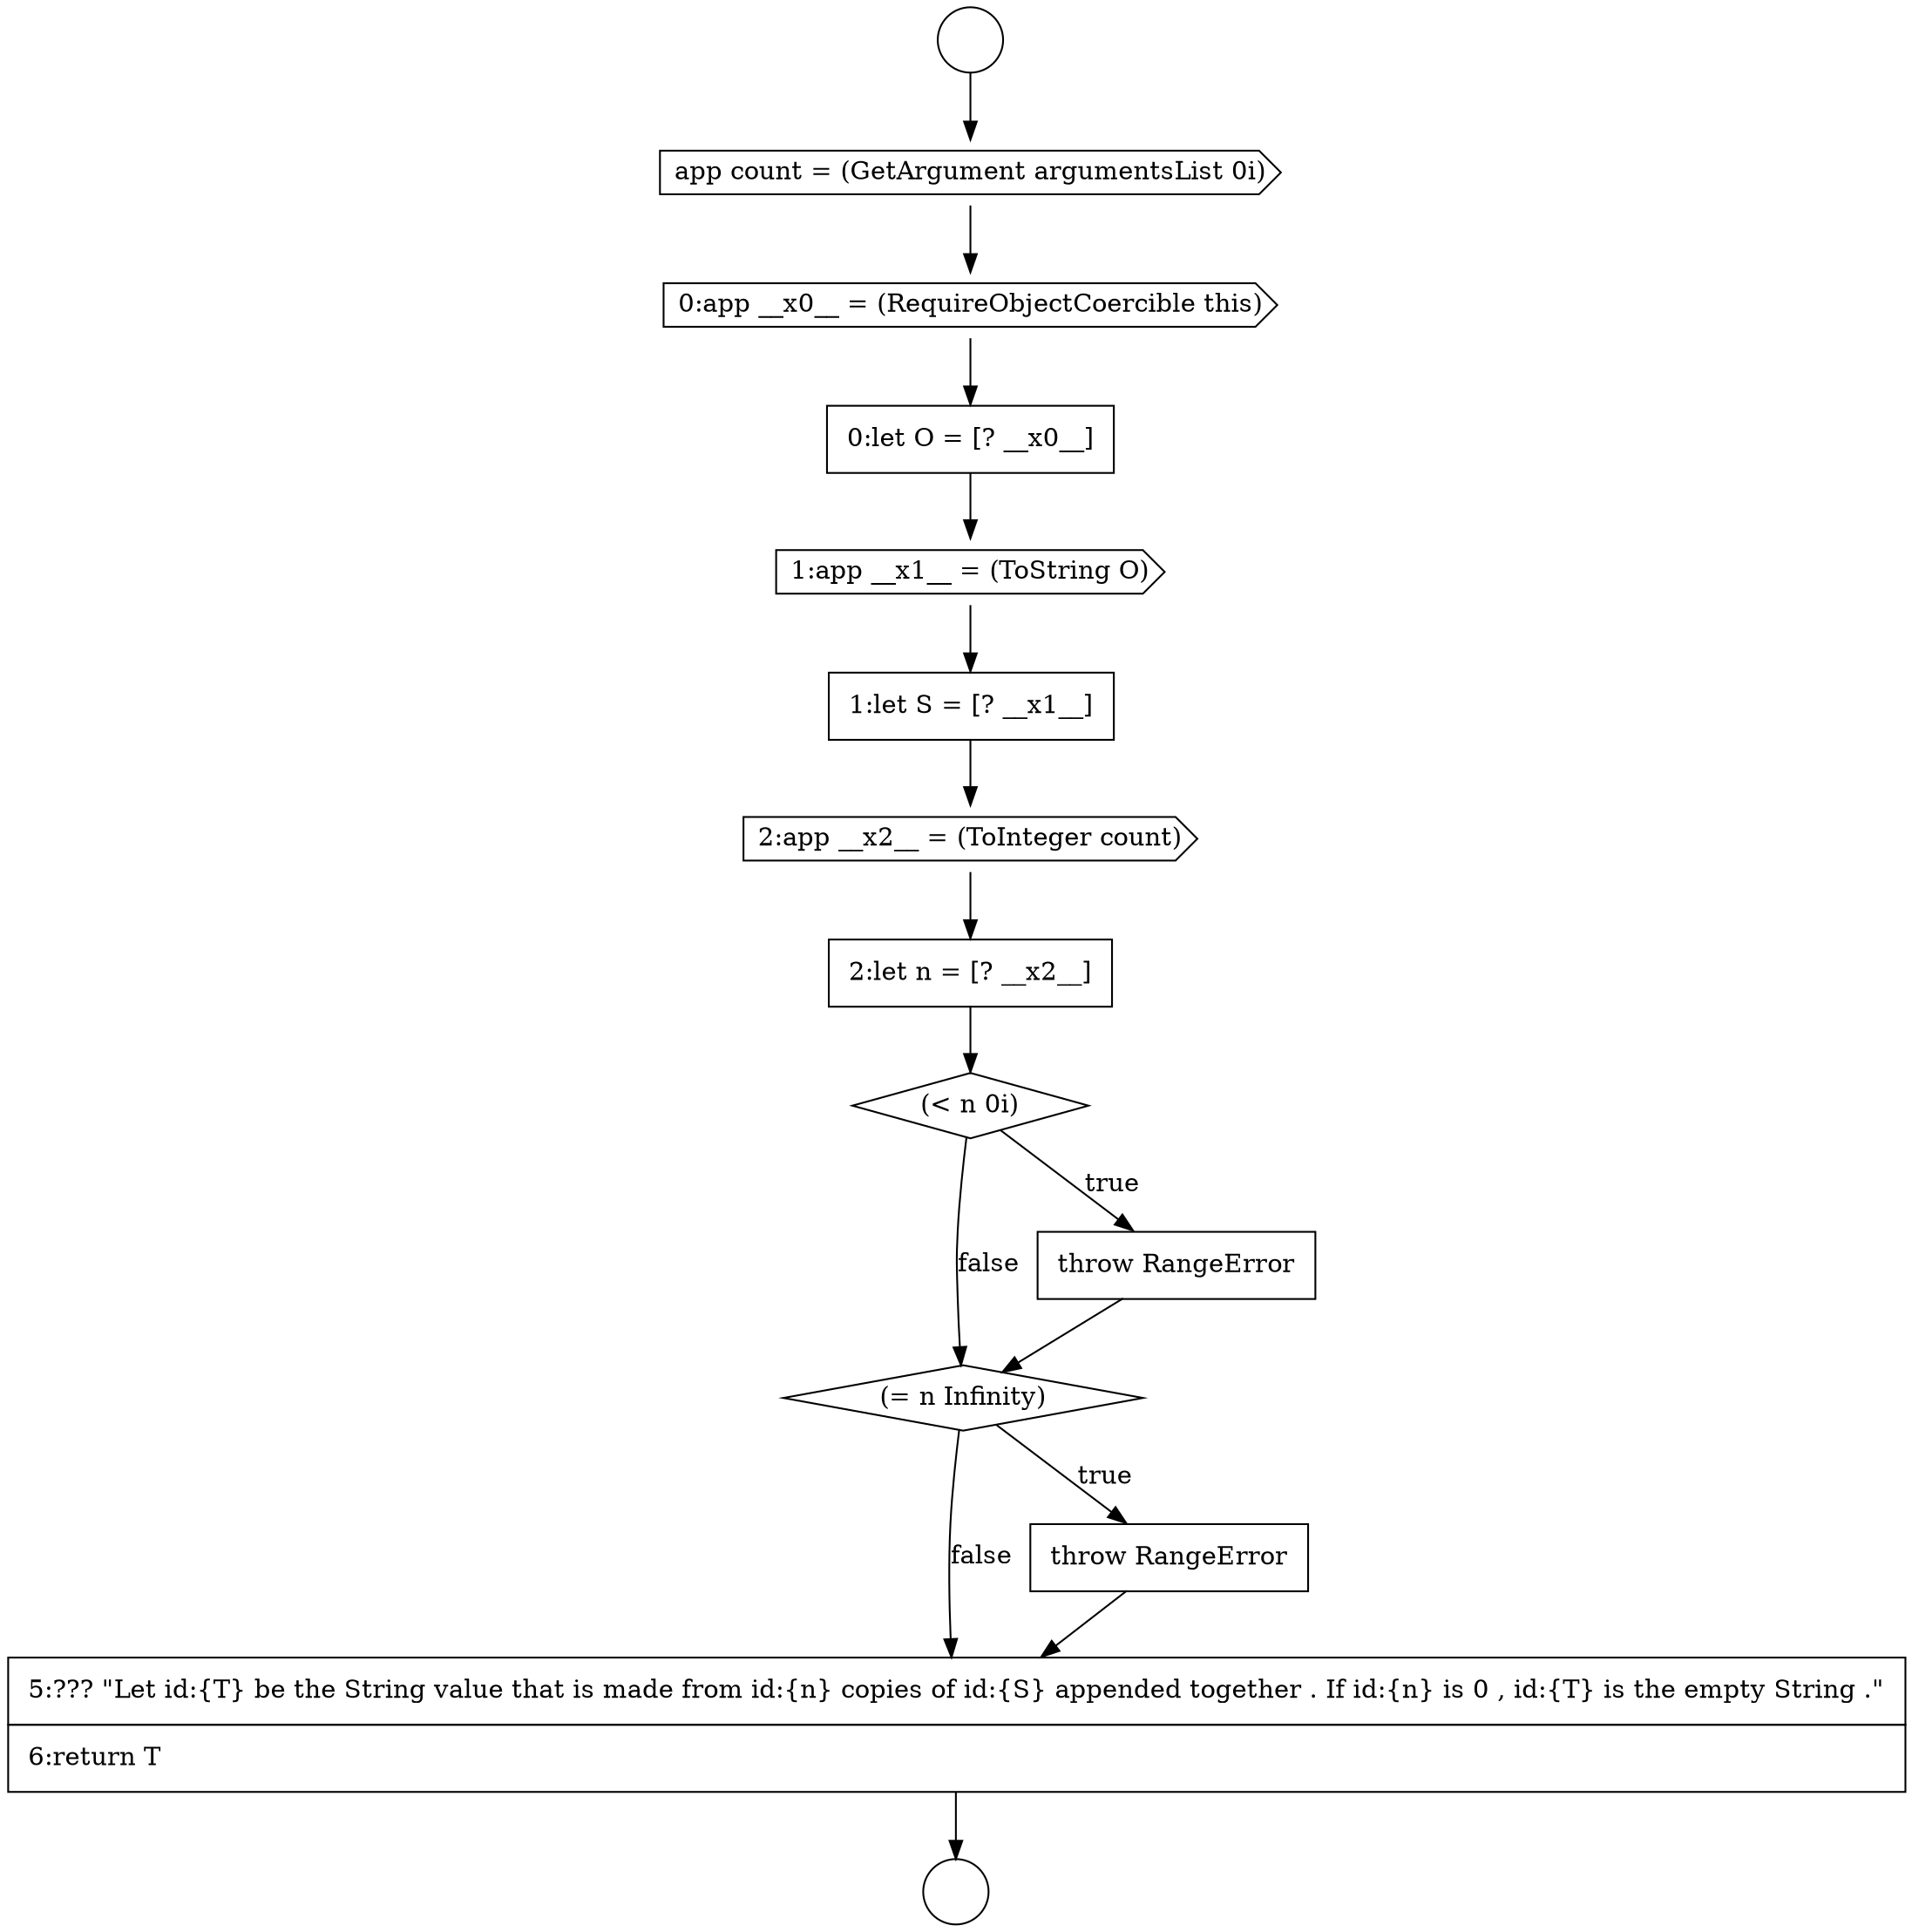 digraph {
  node13351 [shape=none, margin=0, label=<<font color="black">
    <table border="0" cellborder="1" cellspacing="0" cellpadding="10">
      <tr><td align="left">0:let O = [? __x0__]</td></tr>
    </table>
  </font>> color="black" fillcolor="white" style=filled]
  node13360 [shape=none, margin=0, label=<<font color="black">
    <table border="0" cellborder="1" cellspacing="0" cellpadding="10">
      <tr><td align="left">5:??? &quot;Let id:{T} be the String value that is made from id:{n} copies of id:{S} appended together . If id:{n} is 0 , id:{T} is the empty String .&quot;</td></tr>
      <tr><td align="left">6:return T</td></tr>
    </table>
  </font>> color="black" fillcolor="white" style=filled]
  node13350 [shape=cds, label=<<font color="black">0:app __x0__ = (RequireObjectCoercible this)</font>> color="black" fillcolor="white" style=filled]
  node13356 [shape=diamond, label=<<font color="black">(&lt; n 0i)</font>> color="black" fillcolor="white" style=filled]
  node13352 [shape=cds, label=<<font color="black">1:app __x1__ = (ToString O)</font>> color="black" fillcolor="white" style=filled]
  node13359 [shape=none, margin=0, label=<<font color="black">
    <table border="0" cellborder="1" cellspacing="0" cellpadding="10">
      <tr><td align="left">throw RangeError</td></tr>
    </table>
  </font>> color="black" fillcolor="white" style=filled]
  node13347 [shape=circle label=" " color="black" fillcolor="white" style=filled]
  node13355 [shape=none, margin=0, label=<<font color="black">
    <table border="0" cellborder="1" cellspacing="0" cellpadding="10">
      <tr><td align="left">2:let n = [? __x2__]</td></tr>
    </table>
  </font>> color="black" fillcolor="white" style=filled]
  node13358 [shape=diamond, label=<<font color="black">(= n Infinity)</font>> color="black" fillcolor="white" style=filled]
  node13348 [shape=circle label=" " color="black" fillcolor="white" style=filled]
  node13354 [shape=cds, label=<<font color="black">2:app __x2__ = (ToInteger count)</font>> color="black" fillcolor="white" style=filled]
  node13357 [shape=none, margin=0, label=<<font color="black">
    <table border="0" cellborder="1" cellspacing="0" cellpadding="10">
      <tr><td align="left">throw RangeError</td></tr>
    </table>
  </font>> color="black" fillcolor="white" style=filled]
  node13349 [shape=cds, label=<<font color="black">app count = (GetArgument argumentsList 0i)</font>> color="black" fillcolor="white" style=filled]
  node13353 [shape=none, margin=0, label=<<font color="black">
    <table border="0" cellborder="1" cellspacing="0" cellpadding="10">
      <tr><td align="left">1:let S = [? __x1__]</td></tr>
    </table>
  </font>> color="black" fillcolor="white" style=filled]
  node13353 -> node13354 [ color="black"]
  node13356 -> node13357 [label=<<font color="black">true</font>> color="black"]
  node13356 -> node13358 [label=<<font color="black">false</font>> color="black"]
  node13357 -> node13358 [ color="black"]
  node13349 -> node13350 [ color="black"]
  node13359 -> node13360 [ color="black"]
  node13352 -> node13353 [ color="black"]
  node13347 -> node13349 [ color="black"]
  node13358 -> node13359 [label=<<font color="black">true</font>> color="black"]
  node13358 -> node13360 [label=<<font color="black">false</font>> color="black"]
  node13350 -> node13351 [ color="black"]
  node13355 -> node13356 [ color="black"]
  node13354 -> node13355 [ color="black"]
  node13351 -> node13352 [ color="black"]
  node13360 -> node13348 [ color="black"]
}
